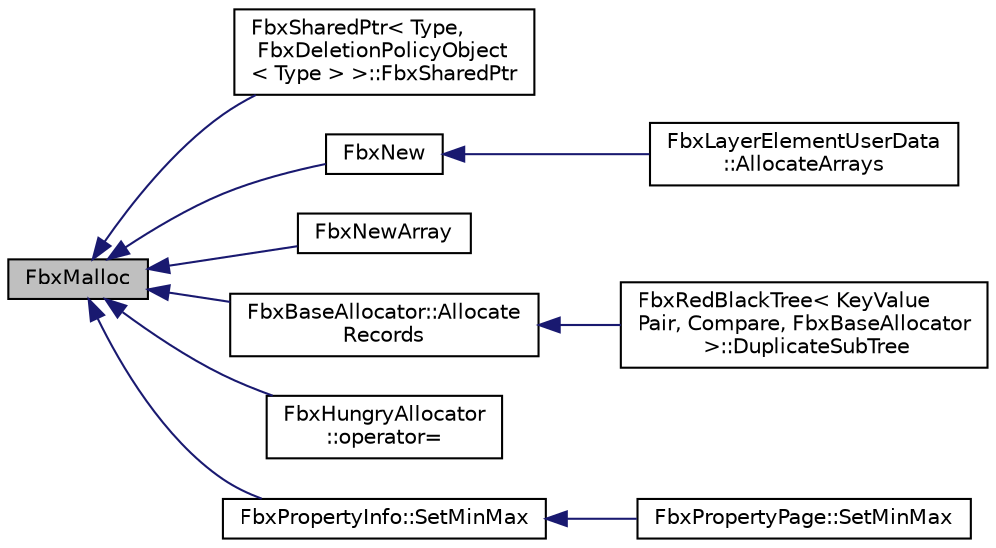 digraph "FbxMalloc"
{
  edge [fontname="Helvetica",fontsize="10",labelfontname="Helvetica",labelfontsize="10"];
  node [fontname="Helvetica",fontsize="10",shape=record];
  rankdir="LR";
  Node101 [label="FbxMalloc",height=0.2,width=0.4,color="black", fillcolor="grey75", style="filled", fontcolor="black"];
  Node101 -> Node102 [dir="back",color="midnightblue",fontsize="10",style="solid",fontname="Helvetica"];
  Node102 [label="FbxSharedPtr\< Type,\l FbxDeletionPolicyObject\l\< Type \> \>::FbxSharedPtr",height=0.2,width=0.4,color="black", fillcolor="white", style="filled",URL="$class_fbx_shared_ptr.html#a694b2cfd410b1e18b87d697f30518af8",tooltip="Construct from a pointer. "];
  Node101 -> Node103 [dir="back",color="midnightblue",fontsize="10",style="solid",fontname="Helvetica"];
  Node103 [label="FbxNew",height=0.2,width=0.4,color="black", fillcolor="white", style="filled",URL="$fbxnew_8h.html#a31302f981355f4b48ebc963ead1434f2"];
  Node103 -> Node104 [dir="back",color="midnightblue",fontsize="10",style="solid",fontname="Helvetica"];
  Node104 [label="FbxLayerElementUserData\l::AllocateArrays",height=0.2,width=0.4,color="black", fillcolor="white", style="filled",URL="$class_fbx_layer_element_user_data.html#afd9b9cec3547a1a5ccde15f274128d2a"];
  Node101 -> Node105 [dir="back",color="midnightblue",fontsize="10",style="solid",fontname="Helvetica"];
  Node105 [label="FbxNewArray",height=0.2,width=0.4,color="black", fillcolor="white", style="filled",URL="$fbxnew_8h.html#ab418b8784fa256dc8b0636be37b997c9"];
  Node101 -> Node106 [dir="back",color="midnightblue",fontsize="10",style="solid",fontname="Helvetica"];
  Node106 [label="FbxBaseAllocator::Allocate\lRecords",height=0.2,width=0.4,color="black", fillcolor="white", style="filled",URL="$class_fbx_base_allocator.html#a3701773862fa1a808aaff72a3b541d8f"];
  Node106 -> Node107 [dir="back",color="midnightblue",fontsize="10",style="solid",fontname="Helvetica"];
  Node107 [label="FbxRedBlackTree\< KeyValue\lPair, Compare, FbxBaseAllocator\l \>::DuplicateSubTree",height=0.2,width=0.4,color="black", fillcolor="white", style="filled",URL="$class_fbx_red_black_tree.html#a11fd717eeb71ff16ef10114a00cc7888"];
  Node101 -> Node108 [dir="back",color="midnightblue",fontsize="10",style="solid",fontname="Helvetica"];
  Node108 [label="FbxHungryAllocator\l::operator=",height=0.2,width=0.4,color="black", fillcolor="white", style="filled",URL="$class_fbx_hungry_allocator.html#a692a8e4e268a60d82be5469e6e8c232f"];
  Node101 -> Node109 [dir="back",color="midnightblue",fontsize="10",style="solid",fontname="Helvetica"];
  Node109 [label="FbxPropertyInfo::SetMinMax",height=0.2,width=0.4,color="black", fillcolor="white", style="filled",URL="$class_fbx_property_info.html#a9edba58ea8139407afbaf58d06ed03b4"];
  Node109 -> Node110 [dir="back",color="midnightblue",fontsize="10",style="solid",fontname="Helvetica"];
  Node110 [label="FbxPropertyPage::SetMinMax",height=0.2,width=0.4,color="black", fillcolor="white", style="filled",URL="$class_fbx_property_page.html#a806d74ac95a70a176c235368e939c1e2"];
}

